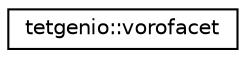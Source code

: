 digraph "Graphical Class Hierarchy"
{
  edge [fontname="Helvetica",fontsize="10",labelfontname="Helvetica",labelfontsize="10"];
  node [fontname="Helvetica",fontsize="10",shape=record];
  rankdir="LR";
  Node0 [label="tetgenio::vorofacet",height=0.2,width=0.4,color="black", fillcolor="white", style="filled",URL="$structtetgenio_1_1vorofacet.html"];
}
